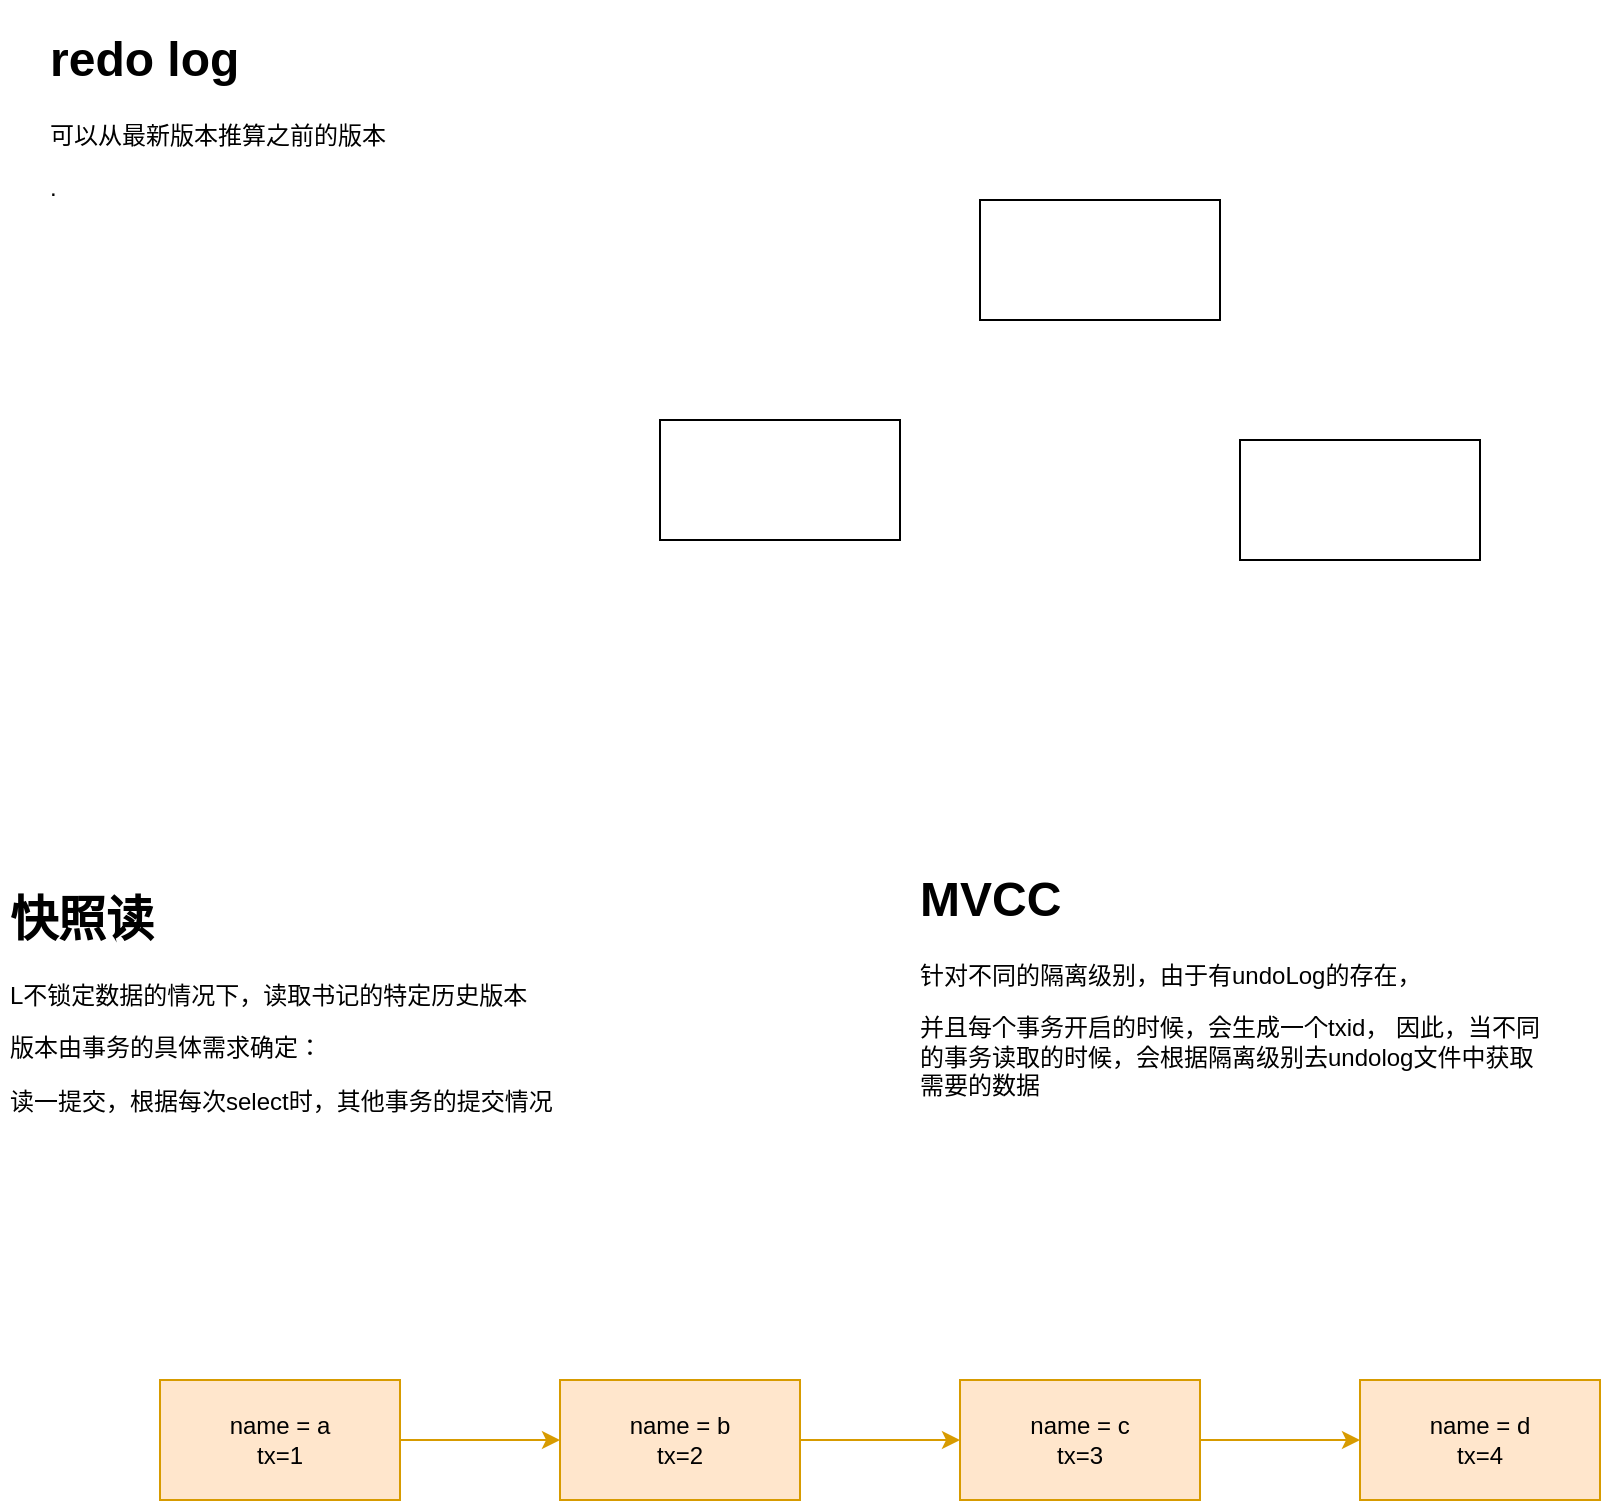 <mxfile version="23.1.6" type="github">
  <diagram name="Page-1" id="2rnLcx_xgWCIBUnER_U7">
    <mxGraphModel dx="1362" dy="749" grid="1" gridSize="10" guides="1" tooltips="1" connect="1" arrows="1" fold="1" page="1" pageScale="1" pageWidth="850" pageHeight="1100" math="0" shadow="0">
      <root>
        <mxCell id="0" />
        <mxCell id="1" parent="0" />
        <mxCell id="COu84_jl5_JWKWYQJhoR-2" value="&lt;h1&gt;redo log&lt;br&gt;&lt;/h1&gt;&lt;p&gt;可以从最新版本推算之前的版本&lt;/p&gt;&lt;p&gt;.&lt;/p&gt;" style="text;html=1;spacing=5;spacingTop=-20;whiteSpace=wrap;overflow=hidden;rounded=0;" vertex="1" parent="1">
          <mxGeometry x="70" y="80" width="190" height="120" as="geometry" />
        </mxCell>
        <mxCell id="COu84_jl5_JWKWYQJhoR-3" value="&lt;h1&gt;快照读&lt;/h1&gt;&lt;p&gt;L不锁定数据的情况下，读取书记的特定历史版本&lt;/p&gt;&lt;p&gt;版本由事务的具体需求确定：&lt;/p&gt;&lt;p&gt;读一提交，根据每次select时，其他事务的提交情况&lt;br&gt;&lt;/p&gt;" style="text;html=1;spacing=5;spacingTop=-20;whiteSpace=wrap;overflow=hidden;rounded=0;" vertex="1" parent="1">
          <mxGeometry x="50" y="510" width="350" height="180" as="geometry" />
        </mxCell>
        <mxCell id="COu84_jl5_JWKWYQJhoR-4" value="" style="rounded=0;whiteSpace=wrap;html=1;" vertex="1" parent="1">
          <mxGeometry x="540" y="170" width="120" height="60" as="geometry" />
        </mxCell>
        <mxCell id="COu84_jl5_JWKWYQJhoR-5" value="" style="rounded=0;whiteSpace=wrap;html=1;" vertex="1" parent="1">
          <mxGeometry x="380" y="280" width="120" height="60" as="geometry" />
        </mxCell>
        <mxCell id="COu84_jl5_JWKWYQJhoR-6" value="" style="rounded=0;whiteSpace=wrap;html=1;" vertex="1" parent="1">
          <mxGeometry x="670" y="290" width="120" height="60" as="geometry" />
        </mxCell>
        <mxCell id="COu84_jl5_JWKWYQJhoR-7" value="&lt;h1&gt;MVCC&lt;/h1&gt;&lt;p&gt;针对不同的隔离级别，由于有undoLog的存在，&lt;/p&gt;&lt;p&gt;并且每个事务开启的时候，会生成一个txid， 因此，当不同的事务读取的时候，会根据隔离级别去undolog文件中获取需要的数据&lt;br&gt;&lt;/p&gt;" style="text;html=1;spacing=5;spacingTop=-20;whiteSpace=wrap;overflow=hidden;rounded=0;" vertex="1" parent="1">
          <mxGeometry x="505" y="500" width="325" height="160" as="geometry" />
        </mxCell>
        <mxCell id="COu84_jl5_JWKWYQJhoR-10" value="" style="edgeStyle=orthogonalEdgeStyle;rounded=0;orthogonalLoop=1;jettySize=auto;html=1;fillColor=#ffe6cc;strokeColor=#d79b00;" edge="1" parent="1" source="COu84_jl5_JWKWYQJhoR-8" target="COu84_jl5_JWKWYQJhoR-9">
          <mxGeometry relative="1" as="geometry" />
        </mxCell>
        <mxCell id="COu84_jl5_JWKWYQJhoR-8" value="&lt;div&gt;name = a&lt;/div&gt;&lt;div&gt;tx=1&lt;br&gt;&lt;/div&gt;" style="rounded=0;whiteSpace=wrap;html=1;fillColor=#ffe6cc;strokeColor=#d79b00;" vertex="1" parent="1">
          <mxGeometry x="130" y="760" width="120" height="60" as="geometry" />
        </mxCell>
        <mxCell id="COu84_jl5_JWKWYQJhoR-12" value="" style="edgeStyle=orthogonalEdgeStyle;rounded=0;orthogonalLoop=1;jettySize=auto;html=1;fillColor=#ffe6cc;strokeColor=#d79b00;" edge="1" parent="1" source="COu84_jl5_JWKWYQJhoR-9" target="COu84_jl5_JWKWYQJhoR-11">
          <mxGeometry relative="1" as="geometry" />
        </mxCell>
        <mxCell id="COu84_jl5_JWKWYQJhoR-9" value="&lt;div&gt;name = b&lt;br&gt;&lt;/div&gt;&lt;div&gt;tx=2&lt;/div&gt;" style="rounded=0;whiteSpace=wrap;html=1;fillColor=#ffe6cc;strokeColor=#d79b00;" vertex="1" parent="1">
          <mxGeometry x="330" y="760" width="120" height="60" as="geometry" />
        </mxCell>
        <mxCell id="COu84_jl5_JWKWYQJhoR-14" value="" style="edgeStyle=orthogonalEdgeStyle;rounded=0;orthogonalLoop=1;jettySize=auto;html=1;fillColor=#ffe6cc;strokeColor=#d79b00;" edge="1" parent="1" source="COu84_jl5_JWKWYQJhoR-11" target="COu84_jl5_JWKWYQJhoR-13">
          <mxGeometry relative="1" as="geometry" />
        </mxCell>
        <mxCell id="COu84_jl5_JWKWYQJhoR-11" value="&lt;div&gt;name = c&lt;br&gt;&lt;/div&gt;&lt;div&gt;tx=3&lt;/div&gt;" style="rounded=0;whiteSpace=wrap;html=1;fillColor=#ffe6cc;strokeColor=#d79b00;" vertex="1" parent="1">
          <mxGeometry x="530" y="760" width="120" height="60" as="geometry" />
        </mxCell>
        <mxCell id="COu84_jl5_JWKWYQJhoR-13" value="&lt;div&gt;name = d&lt;br&gt;&lt;/div&gt;&lt;div&gt;tx=4&lt;/div&gt;" style="rounded=0;whiteSpace=wrap;html=1;fillColor=#ffe6cc;strokeColor=#d79b00;" vertex="1" parent="1">
          <mxGeometry x="730" y="760" width="120" height="60" as="geometry" />
        </mxCell>
      </root>
    </mxGraphModel>
  </diagram>
</mxfile>
